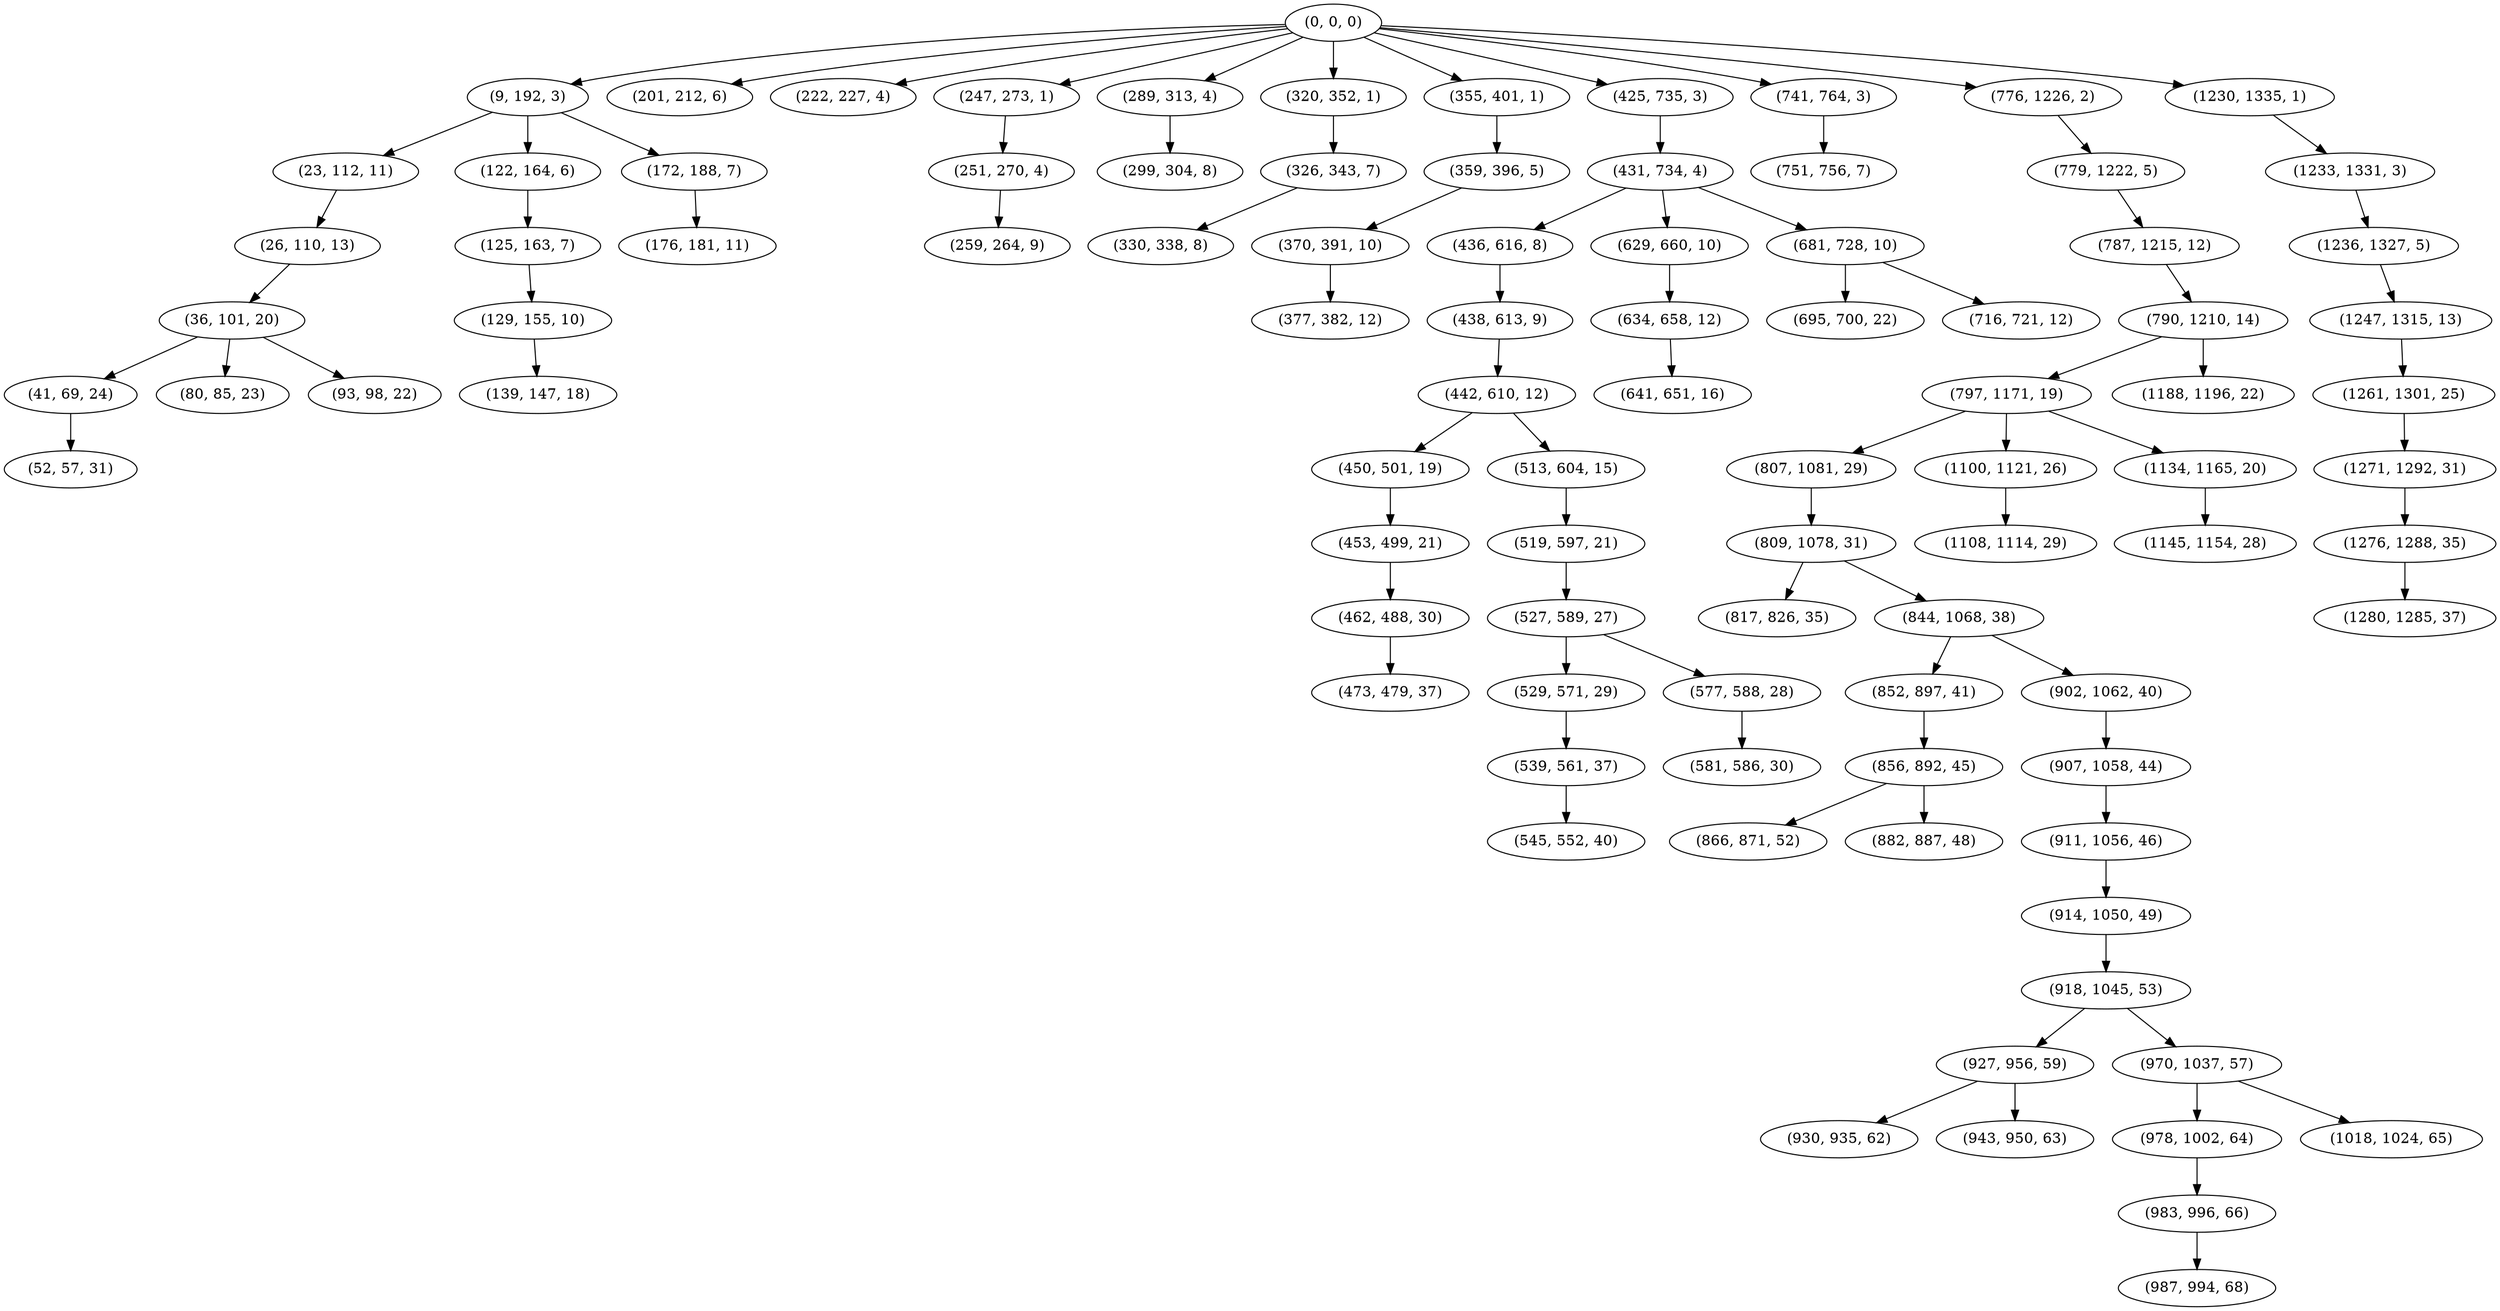 digraph tree {
    "(0, 0, 0)";
    "(9, 192, 3)";
    "(23, 112, 11)";
    "(26, 110, 13)";
    "(36, 101, 20)";
    "(41, 69, 24)";
    "(52, 57, 31)";
    "(80, 85, 23)";
    "(93, 98, 22)";
    "(122, 164, 6)";
    "(125, 163, 7)";
    "(129, 155, 10)";
    "(139, 147, 18)";
    "(172, 188, 7)";
    "(176, 181, 11)";
    "(201, 212, 6)";
    "(222, 227, 4)";
    "(247, 273, 1)";
    "(251, 270, 4)";
    "(259, 264, 9)";
    "(289, 313, 4)";
    "(299, 304, 8)";
    "(320, 352, 1)";
    "(326, 343, 7)";
    "(330, 338, 8)";
    "(355, 401, 1)";
    "(359, 396, 5)";
    "(370, 391, 10)";
    "(377, 382, 12)";
    "(425, 735, 3)";
    "(431, 734, 4)";
    "(436, 616, 8)";
    "(438, 613, 9)";
    "(442, 610, 12)";
    "(450, 501, 19)";
    "(453, 499, 21)";
    "(462, 488, 30)";
    "(473, 479, 37)";
    "(513, 604, 15)";
    "(519, 597, 21)";
    "(527, 589, 27)";
    "(529, 571, 29)";
    "(539, 561, 37)";
    "(545, 552, 40)";
    "(577, 588, 28)";
    "(581, 586, 30)";
    "(629, 660, 10)";
    "(634, 658, 12)";
    "(641, 651, 16)";
    "(681, 728, 10)";
    "(695, 700, 22)";
    "(716, 721, 12)";
    "(741, 764, 3)";
    "(751, 756, 7)";
    "(776, 1226, 2)";
    "(779, 1222, 5)";
    "(787, 1215, 12)";
    "(790, 1210, 14)";
    "(797, 1171, 19)";
    "(807, 1081, 29)";
    "(809, 1078, 31)";
    "(817, 826, 35)";
    "(844, 1068, 38)";
    "(852, 897, 41)";
    "(856, 892, 45)";
    "(866, 871, 52)";
    "(882, 887, 48)";
    "(902, 1062, 40)";
    "(907, 1058, 44)";
    "(911, 1056, 46)";
    "(914, 1050, 49)";
    "(918, 1045, 53)";
    "(927, 956, 59)";
    "(930, 935, 62)";
    "(943, 950, 63)";
    "(970, 1037, 57)";
    "(978, 1002, 64)";
    "(983, 996, 66)";
    "(987, 994, 68)";
    "(1018, 1024, 65)";
    "(1100, 1121, 26)";
    "(1108, 1114, 29)";
    "(1134, 1165, 20)";
    "(1145, 1154, 28)";
    "(1188, 1196, 22)";
    "(1230, 1335, 1)";
    "(1233, 1331, 3)";
    "(1236, 1327, 5)";
    "(1247, 1315, 13)";
    "(1261, 1301, 25)";
    "(1271, 1292, 31)";
    "(1276, 1288, 35)";
    "(1280, 1285, 37)";
    "(0, 0, 0)" -> "(9, 192, 3)";
    "(0, 0, 0)" -> "(201, 212, 6)";
    "(0, 0, 0)" -> "(222, 227, 4)";
    "(0, 0, 0)" -> "(247, 273, 1)";
    "(0, 0, 0)" -> "(289, 313, 4)";
    "(0, 0, 0)" -> "(320, 352, 1)";
    "(0, 0, 0)" -> "(355, 401, 1)";
    "(0, 0, 0)" -> "(425, 735, 3)";
    "(0, 0, 0)" -> "(741, 764, 3)";
    "(0, 0, 0)" -> "(776, 1226, 2)";
    "(0, 0, 0)" -> "(1230, 1335, 1)";
    "(9, 192, 3)" -> "(23, 112, 11)";
    "(9, 192, 3)" -> "(122, 164, 6)";
    "(9, 192, 3)" -> "(172, 188, 7)";
    "(23, 112, 11)" -> "(26, 110, 13)";
    "(26, 110, 13)" -> "(36, 101, 20)";
    "(36, 101, 20)" -> "(41, 69, 24)";
    "(36, 101, 20)" -> "(80, 85, 23)";
    "(36, 101, 20)" -> "(93, 98, 22)";
    "(41, 69, 24)" -> "(52, 57, 31)";
    "(122, 164, 6)" -> "(125, 163, 7)";
    "(125, 163, 7)" -> "(129, 155, 10)";
    "(129, 155, 10)" -> "(139, 147, 18)";
    "(172, 188, 7)" -> "(176, 181, 11)";
    "(247, 273, 1)" -> "(251, 270, 4)";
    "(251, 270, 4)" -> "(259, 264, 9)";
    "(289, 313, 4)" -> "(299, 304, 8)";
    "(320, 352, 1)" -> "(326, 343, 7)";
    "(326, 343, 7)" -> "(330, 338, 8)";
    "(355, 401, 1)" -> "(359, 396, 5)";
    "(359, 396, 5)" -> "(370, 391, 10)";
    "(370, 391, 10)" -> "(377, 382, 12)";
    "(425, 735, 3)" -> "(431, 734, 4)";
    "(431, 734, 4)" -> "(436, 616, 8)";
    "(431, 734, 4)" -> "(629, 660, 10)";
    "(431, 734, 4)" -> "(681, 728, 10)";
    "(436, 616, 8)" -> "(438, 613, 9)";
    "(438, 613, 9)" -> "(442, 610, 12)";
    "(442, 610, 12)" -> "(450, 501, 19)";
    "(442, 610, 12)" -> "(513, 604, 15)";
    "(450, 501, 19)" -> "(453, 499, 21)";
    "(453, 499, 21)" -> "(462, 488, 30)";
    "(462, 488, 30)" -> "(473, 479, 37)";
    "(513, 604, 15)" -> "(519, 597, 21)";
    "(519, 597, 21)" -> "(527, 589, 27)";
    "(527, 589, 27)" -> "(529, 571, 29)";
    "(527, 589, 27)" -> "(577, 588, 28)";
    "(529, 571, 29)" -> "(539, 561, 37)";
    "(539, 561, 37)" -> "(545, 552, 40)";
    "(577, 588, 28)" -> "(581, 586, 30)";
    "(629, 660, 10)" -> "(634, 658, 12)";
    "(634, 658, 12)" -> "(641, 651, 16)";
    "(681, 728, 10)" -> "(695, 700, 22)";
    "(681, 728, 10)" -> "(716, 721, 12)";
    "(741, 764, 3)" -> "(751, 756, 7)";
    "(776, 1226, 2)" -> "(779, 1222, 5)";
    "(779, 1222, 5)" -> "(787, 1215, 12)";
    "(787, 1215, 12)" -> "(790, 1210, 14)";
    "(790, 1210, 14)" -> "(797, 1171, 19)";
    "(790, 1210, 14)" -> "(1188, 1196, 22)";
    "(797, 1171, 19)" -> "(807, 1081, 29)";
    "(797, 1171, 19)" -> "(1100, 1121, 26)";
    "(797, 1171, 19)" -> "(1134, 1165, 20)";
    "(807, 1081, 29)" -> "(809, 1078, 31)";
    "(809, 1078, 31)" -> "(817, 826, 35)";
    "(809, 1078, 31)" -> "(844, 1068, 38)";
    "(844, 1068, 38)" -> "(852, 897, 41)";
    "(844, 1068, 38)" -> "(902, 1062, 40)";
    "(852, 897, 41)" -> "(856, 892, 45)";
    "(856, 892, 45)" -> "(866, 871, 52)";
    "(856, 892, 45)" -> "(882, 887, 48)";
    "(902, 1062, 40)" -> "(907, 1058, 44)";
    "(907, 1058, 44)" -> "(911, 1056, 46)";
    "(911, 1056, 46)" -> "(914, 1050, 49)";
    "(914, 1050, 49)" -> "(918, 1045, 53)";
    "(918, 1045, 53)" -> "(927, 956, 59)";
    "(918, 1045, 53)" -> "(970, 1037, 57)";
    "(927, 956, 59)" -> "(930, 935, 62)";
    "(927, 956, 59)" -> "(943, 950, 63)";
    "(970, 1037, 57)" -> "(978, 1002, 64)";
    "(970, 1037, 57)" -> "(1018, 1024, 65)";
    "(978, 1002, 64)" -> "(983, 996, 66)";
    "(983, 996, 66)" -> "(987, 994, 68)";
    "(1100, 1121, 26)" -> "(1108, 1114, 29)";
    "(1134, 1165, 20)" -> "(1145, 1154, 28)";
    "(1230, 1335, 1)" -> "(1233, 1331, 3)";
    "(1233, 1331, 3)" -> "(1236, 1327, 5)";
    "(1236, 1327, 5)" -> "(1247, 1315, 13)";
    "(1247, 1315, 13)" -> "(1261, 1301, 25)";
    "(1261, 1301, 25)" -> "(1271, 1292, 31)";
    "(1271, 1292, 31)" -> "(1276, 1288, 35)";
    "(1276, 1288, 35)" -> "(1280, 1285, 37)";
}
